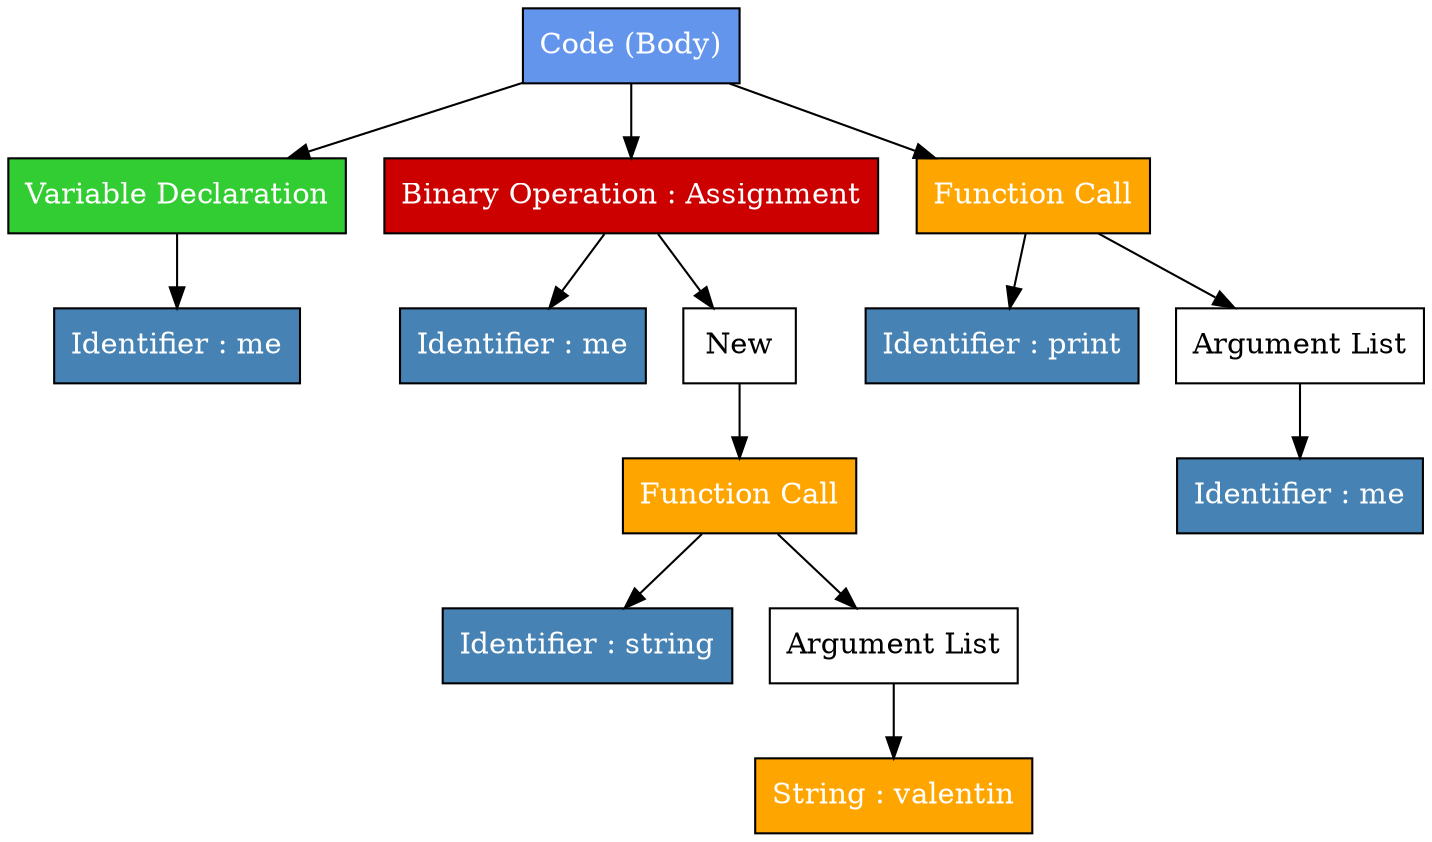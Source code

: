 digraph g {
	node0 [ shape=box label="Code (Body)" fillcolor=cornflowerblue fontcolor=white style=filled ];
	node2 [ shape=box label="Variable Declaration" fillcolor=limegreen fontcolor=white style=filled ];
	node0->node2 [ ];
	node1 [ shape=box label="Identifier : me" fillcolor=steelblue fontcolor=white style=filled ];
	node2->node1 [ ];
	node4 [ shape=box label="Binary Operation : Assignment" fillcolor=red3 fontcolor=white style=filled ];
	node0->node4 [ ];
	node3 [ shape=box label="Identifier : me" fillcolor=steelblue fontcolor=white style=filled ];
	node4->node3 [ ];
	node5 [ shape=box label="New" ];
	node4->node5 [ ];
	node7 [ shape=box label="Function Call" fillcolor=orange fontcolor=white style=filled ];
	node5->node7 [ ];
	node6 [ shape=box label="Identifier : string" fillcolor=steelblue fontcolor=white style=filled ];
	node7->node6 [ ];
	node8 [ shape=box label="Argument List" ];
	node7->node8 [ ];
	node9 [ shape=box label="String : valentin" fillcolor=orange fontcolor=white style=filled ];
	node8->node9 [ ];
	node11 [ shape=box label="Function Call" fillcolor=orange fontcolor=white style=filled ];
	node0->node11 [ ];
	node10 [ shape=box label="Identifier : print" fillcolor=steelblue fontcolor=white style=filled ];
	node11->node10 [ ];
	node12 [ shape=box label="Argument List" ];
	node11->node12 [ ];
	node13 [ shape=box label="Identifier : me" fillcolor=steelblue fontcolor=white style=filled ];
	node12->node13 [ ];
}